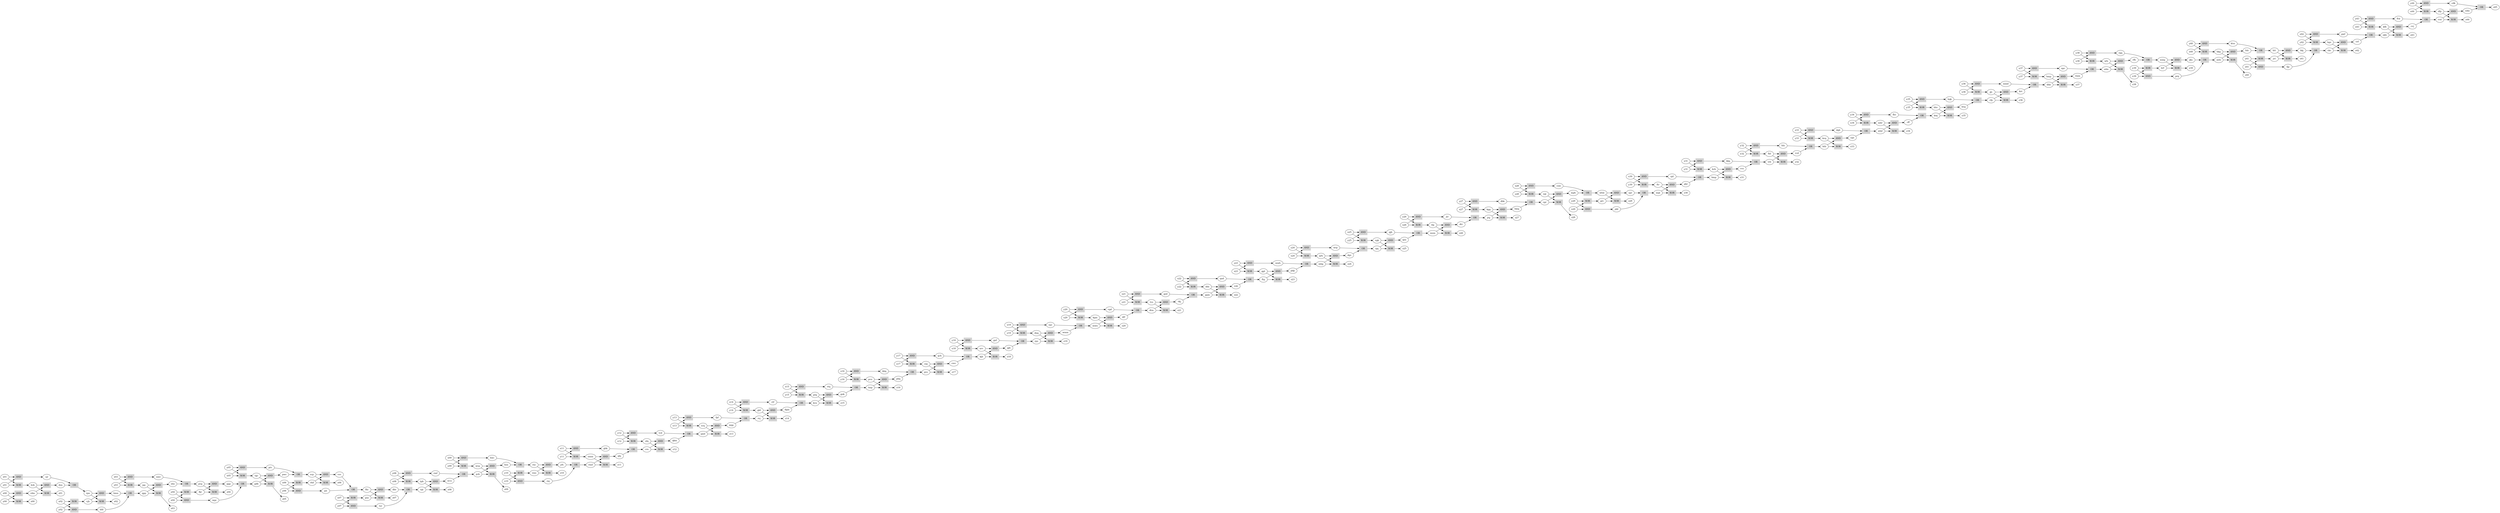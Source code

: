 digraph {
	rankdir=LR
	y44 [label=y44 shape=ellipse]
	x44 [label=x44 shape=ellipse]
	dfp_XOR [label=XOR color=lightgrey shape=box style=filled]
	y44 -> dfp_XOR
	x44 -> dfp_XOR
	dfp [label=dfp shape=ellipse]
	dfp_XOR -> dfp
	shn [label=shn shape=ellipse]
	nmv [label=nmv shape=ellipse]
	pvg_OR [label=OR color=lightgrey shape=box style=filled]
	shn -> pvg_OR
	nmv -> pvg_OR
	pvg [label=pvg shape=ellipse]
	pvg_OR -> pvg
	hgv [label=hgv shape=ellipse]
	ckv [label=ckv shape=ellipse]
	vrf_AND [label=AND color=lightgrey shape=box style=filled]
	hgv -> vrf_AND
	ckv -> vrf_AND
	vrf [label=vrf shape=ellipse]
	vrf_AND -> vrf
	rpn [label=rpn shape=ellipse]
	vjh [label=vjh shape=ellipse]
	bmn_AND [label=AND color=lightgrey shape=box style=filled]
	rpn -> bmn_AND
	vjh -> bmn_AND
	bmn [label=bmn shape=ellipse]
	bmn_AND -> bmn
	fkr [label=fkr shape=ellipse]
	pvg [label=pvg shape=ellipse]
	ggp_AND [label=AND color=lightgrey shape=box style=filled]
	fkr -> ggp_AND
	pvg -> ggp_AND
	ggp [label=ggp shape=ellipse]
	ggp_AND -> ggp
	fhf [label=fhf shape=ellipse]
	trb [label=trb shape=ellipse]
	vcd_AND [label=AND color=lightgrey shape=box style=filled]
	fhf -> vcd_AND
	trb -> vcd_AND
	vcd [label=vcd shape=ellipse]
	vcd_AND -> vcd
	kkq [label=kkq shape=ellipse]
	vvs [label=vvs shape=ellipse]
	trb_OR [label=OR color=lightgrey shape=box style=filled]
	kkq -> trb_OR
	vvs -> trb_OR
	trb [label=trb shape=ellipse]
	trb_OR -> trb
	dgm [label=dgm shape=ellipse]
	ctf [label=ctf shape=ellipse]
	kvn_OR [label=OR color=lightgrey shape=box style=filled]
	dgm -> kvn_OR
	ctf -> kvn_OR
	kvn [label=kvn shape=ellipse]
	kvn_OR -> kvn
	phq [label=phq shape=ellipse]
	kbq [label=kbq shape=ellipse]
	gvs_OR [label=OR color=lightgrey shape=box style=filled]
	phq -> gvs_OR
	kbq -> gvs_OR
	gvs [label=gvs shape=ellipse]
	gvs_OR -> gvs
	sqv [label=sqv shape=ellipse]
	wmm [label=wmm shape=ellipse]
	mwn_OR [label=OR color=lightgrey shape=box style=filled]
	sqv -> mwn_OR
	wmm -> mwn_OR
	mwn [label=mwn shape=ellipse]
	mwn_OR -> mwn
	y08 [label=y08 shape=ellipse]
	x08 [label=x08 shape=ellipse]
	rmf_AND [label=AND color=lightgrey shape=box style=filled]
	y08 -> rmf_AND
	x08 -> rmf_AND
	rmf [label=rmf shape=ellipse]
	rmf_AND -> rmf
	ktm [label=ktm shape=ellipse]
	fsb [label=fsb shape=ellipse]
	htt_OR [label=OR color=lightgrey shape=box style=filled]
	ktm -> htt_OR
	fsb -> htt_OR
	htt [label=htt shape=ellipse]
	htt_OR -> htt
	x14 [label=x14 shape=ellipse]
	y14 [label=y14 shape=ellipse]
	ctf_AND [label=AND color=lightgrey shape=box style=filled]
	x14 -> ctf_AND
	y14 -> ctf_AND
	ctf [label=ctf shape=ellipse]
	ctf_AND -> ctf
	y20 [label=y20 shape=ellipse]
	x20 [label=x20 shape=ellipse]
	kgm_XOR [label=XOR color=lightgrey shape=box style=filled]
	y20 -> kgm_XOR
	x20 -> kgm_XOR
	kgm [label=kgm shape=ellipse]
	kgm_XOR -> kgm
	vcd [label=vcd shape=ellipse]
	fsh [label=fsh shape=ellipse]
	btb_OR [label=OR color=lightgrey shape=box style=filled]
	vcd -> btb_OR
	fsh -> btb_OR
	btb [label=btb shape=ellipse]
	btb_OR -> btb
	x22 [label=x22 shape=ellipse]
	y22 [label=y22 shape=ellipse]
	dds_XOR [label=XOR color=lightgrey shape=box style=filled]
	x22 -> dds_XOR
	y22 -> dds_XOR
	dds [label=dds shape=ellipse]
	dds_XOR -> dds
	y17 [label=y17 shape=ellipse]
	x17 [label=x17 shape=ellipse]
	cwj_XOR [label=XOR color=lightgrey shape=box style=filled]
	y17 -> cwj_XOR
	x17 -> cwj_XOR
	cwj [label=cwj shape=ellipse]
	cwj_XOR -> cwj
	y34 [label=y34 shape=ellipse]
	x34 [label=x34 shape=ellipse]
	mbr_XOR [label=XOR color=lightgrey shape=box style=filled]
	y34 -> mbr_XOR
	x34 -> mbr_XOR
	mbr [label=mbr shape=ellipse]
	mbr_XOR -> mbr
	y20 [label=y20 shape=ellipse]
	x20 [label=x20 shape=ellipse]
	vgd_AND [label=AND color=lightgrey shape=box style=filled]
	y20 -> vgd_AND
	x20 -> vgd_AND
	vgd [label=vgd shape=ellipse]
	vgd_AND -> vgd
	mks [label=mks shape=ellipse]
	cdk [label=cdk shape=ellipse]
	z45_OR [label=OR color=lightgrey shape=box style=filled]
	mks -> z45_OR
	cdk -> z45_OR
	z45 [label=z45 shape=ellipse]
	z45_OR -> z45
	x33 [label=x33 shape=ellipse]
	y33 [label=y33 shape=ellipse]
	dgb_AND [label=AND color=lightgrey shape=box style=filled]
	x33 -> dgb_AND
	y33 -> dgb_AND
	dgb [label=dgb shape=ellipse]
	dgb_AND -> dgb
	ckv [label=ckv shape=ellipse]
	hgv [label=hgv shape=ellipse]
	z42_XOR [label=XOR color=lightgrey shape=box style=filled]
	ckv -> z42_XOR
	hgv -> z42_XOR
	z42 [label=z42 shape=ellipse]
	z42_XOR -> z42
	bmp [label=bmp shape=ellipse]
	bcb [label=bcb shape=ellipse]
	z31_XOR [label=XOR color=lightgrey shape=box style=filled]
	bmp -> z31_XOR
	bcb -> z31_XOR
	z31 [label=z31 shape=ellipse]
	z31_XOR -> z31
	mwg [label=mwg shape=ellipse]
	hrf [label=hrf shape=ellipse]
	z39_XOR [label=XOR color=lightgrey shape=box style=filled]
	mwg -> z39_XOR
	hrf -> z39_XOR
	z39 [label=z39 shape=ellipse]
	z39_XOR -> z39
	y33 [label=y33 shape=ellipse]
	x33 [label=x33 shape=ellipse]
	kvq_XOR [label=XOR color=lightgrey shape=box style=filled]
	y33 -> kvq_XOR
	x33 -> kvq_XOR
	kvq [label=kvq shape=ellipse]
	kvq_XOR -> kvq
	cvj [label=cvj shape=ellipse]
	ftw [label=ftw shape=ellipse]
	rvd_OR [label=OR color=lightgrey shape=box style=filled]
	cvj -> rvd_OR
	ftw -> rvd_OR
	rvd [label=rvd shape=ellipse]
	rvd_OR -> rvd
	hrf [label=hrf shape=ellipse]
	mwg [label=mwg shape=ellipse]
	jkn_AND [label=AND color=lightgrey shape=box style=filled]
	hrf -> jkn_AND
	mwg -> jkn_AND
	jkn [label=jkn shape=ellipse]
	jkn_AND -> jkn
	y32 [label=y32 shape=ellipse]
	x32 [label=x32 shape=ellipse]
	fhf_XOR [label=XOR color=lightgrey shape=box style=filled]
	y32 -> fhf_XOR
	x32 -> fhf_XOR
	fhf [label=fhf shape=ellipse]
	fhf_XOR -> fhf
	rkj [label=rkj shape=ellipse]
	gsd [label=gsd shape=ellipse]
	ppm_OR [label=OR color=lightgrey shape=box style=filled]
	rkj -> ppm_OR
	gsd -> ppm_OR
	ppm [label=ppm shape=ellipse]
	ppm_OR -> ppm
	y40 [label=y40 shape=ellipse]
	x40 [label=x40 shape=ellipse]
	hkg_XOR [label=XOR color=lightgrey shape=box style=filled]
	y40 -> hkg_XOR
	x40 -> hkg_XOR
	hkg [label=hkg shape=ellipse]
	hkg_XOR -> hkg
	vjh [label=vjh shape=ellipse]
	rpn [label=rpn shape=ellipse]
	z02_XOR [label=XOR color=lightgrey shape=box style=filled]
	vjh -> z02_XOR
	rpn -> z02_XOR
	z02 [label=z02 shape=ellipse]
	z02_XOR -> z02
	kgg [label=kgg shape=ellipse]
	jrg [label=jrg shape=ellipse]
	bwq_AND [label=AND color=lightgrey shape=box style=filled]
	kgg -> bwq_AND
	jrg -> bwq_AND
	bwq [label=bwq shape=ellipse]
	bwq_AND -> bwq
	y22 [label=y22 shape=ellipse]
	x22 [label=x22 shape=ellipse]
	qnd_AND [label=AND color=lightgrey shape=box style=filled]
	y22 -> qnd_AND
	x22 -> qnd_AND
	qnd [label=qnd shape=ellipse]
	qnd_AND -> qnd
	dnq [label=dnq shape=ellipse]
	rpv [label=rpv shape=ellipse]
	z19_XOR [label=XOR color=lightgrey shape=box style=filled]
	dnq -> z19_XOR
	rpv -> z19_XOR
	z19 [label=z19 shape=ellipse]
	z19_XOR -> z19
	ghk [label=ghk shape=ellipse]
	qhj [label=qhj shape=ellipse]
	crn_OR [label=OR color=lightgrey shape=box style=filled]
	ghk -> crn_OR
	qhj -> crn_OR
	crn [label=crn shape=ellipse]
	crn_OR -> crn
	cwj [label=cwj shape=ellipse]
	gvs [label=gvs shape=ellipse]
	z17_XOR [label=XOR color=lightgrey shape=box style=filled]
	cwj -> z17_XOR
	gvs -> z17_XOR
	z17 [label=z17 shape=ellipse]
	z17_XOR -> z17
	x35 [label=x35 shape=ellipse]
	y35 [label=y35 shape=ellipse]
	bhv_XOR [label=XOR color=lightgrey shape=box style=filled]
	x35 -> bhv_XOR
	y35 -> bhv_XOR
	bhv [label=bhv shape=ellipse]
	bhv_XOR -> bhv
	y39 [label=y39 shape=ellipse]
	x39 [label=x39 shape=ellipse]
	hrf_XOR [label=XOR color=lightgrey shape=box style=filled]
	y39 -> hrf_XOR
	x39 -> hrf_XOR
	hrf [label=hrf shape=ellipse]
	hrf_XOR -> hrf
	mbr [label=mbr shape=ellipse]
	wbd [label=wbd shape=ellipse]
	z34_XOR [label=XOR color=lightgrey shape=box style=filled]
	mbr -> z34_XOR
	wbd -> z34_XOR
	z34 [label=z34 shape=ellipse]
	z34_XOR -> z34
	kfb [label=kfb shape=ellipse]
	nkh [label=nkh shape=ellipse]
	cvj_AND [label=AND color=lightgrey shape=box style=filled]
	kfb -> cvj_AND
	nkh -> cvj_AND
	cvj [label=cvj shape=ellipse]
	cvj_AND -> cvj
	pvn [label=pvn shape=ellipse]
	tmp [label=tmp shape=ellipse]
	phq_AND [label=AND color=lightgrey shape=box style=filled]
	pvn -> phq_AND
	tmp -> phq_AND
	phq [label=phq shape=ellipse]
	phq_AND -> phq
	kvn [label=kvn shape=ellipse]
	prg [label=prg shape=ellipse]
	z15_XOR [label=XOR color=lightgrey shape=box style=filled]
	kvn -> z15_XOR
	prg -> z15_XOR
	z15 [label=z15 shape=ellipse]
	z15_XOR -> z15
	dtr [label=dtr shape=ellipse]
	jtr [label=jtr shape=ellipse]
	jrg_OR [label=OR color=lightgrey shape=box style=filled]
	dtr -> jrg_OR
	jtr -> jrg_OR
	jrg [label=jrg shape=ellipse]
	jrg_OR -> jrg
	vsv [label=vsv shape=ellipse]
	jnt [label=jnt shape=ellipse]
	fhc_OR [label=OR color=lightgrey shape=box style=filled]
	vsv -> fhc_OR
	jnt -> fhc_OR
	fhc [label=fhc shape=ellipse]
	fhc_OR -> fhc
	hkj [label=hkj shape=ellipse]
	fjp [label=fjp shape=ellipse]
	ckv_OR [label=OR color=lightgrey shape=box style=filled]
	hkj -> ckv_OR
	fjp -> ckv_OR
	ckv [label=ckv shape=ellipse]
	ckv_OR -> ckv
	y23 [label=y23 shape=ellipse]
	x23 [label=x23 shape=ellipse]
	mwh_AND [label=AND color=lightgrey shape=box style=filled]
	y23 -> mwh_AND
	x23 -> mwh_AND
	mwh [label=mwh shape=ellipse]
	mwh_AND -> mwh
	dfp [label=dfp shape=ellipse]
	rvd [label=rvd shape=ellipse]
	mks_AND [label=AND color=lightgrey shape=box style=filled]
	dfp -> mks_AND
	rvd -> mks_AND
	mks [label=mks shape=ellipse]
	mks_AND -> mks
	ftr [label=ftr shape=ellipse]
	mqt [label=mqt shape=ellipse]
	z30_XOR [label=XOR color=lightgrey shape=box style=filled]
	ftr -> z30_XOR
	mqt -> z30_XOR
	z30 [label=z30 shape=ellipse]
	z30_XOR -> z30
	y05 [label=y05 shape=ellipse]
	x05 [label=x05 shape=ellipse]
	ptv_AND [label=AND color=lightgrey shape=box style=filled]
	y05 -> ptv_AND
	x05 -> ptv_AND
	ptv [label=ptv shape=ellipse]
	ptv_AND -> ptv
	y26 [label=y26 shape=ellipse]
	x26 [label=x26 shape=ellipse]
	tbj_XOR [label=XOR color=lightgrey shape=box style=filled]
	y26 -> tbj_XOR
	x26 -> tbj_XOR
	tbj [label=tbj shape=ellipse]
	tbj_XOR -> tbj
	y34 [label=y34 shape=ellipse]
	x34 [label=x34 shape=ellipse]
	fhv_AND [label=AND color=lightgrey shape=box style=filled]
	y34 -> fhv_AND
	x34 -> fhv_AND
	fhv [label=fhv shape=ellipse]
	fhv_AND -> fhv
	x28 [label=x28 shape=ellipse]
	y28 [label=y28 shape=ellipse]
	rqt_XOR [label=XOR color=lightgrey shape=box style=filled]
	x28 -> rqt_XOR
	y28 -> rqt_XOR
	rqt [label=rqt shape=ellipse]
	rqt_XOR -> rqt
	ppm [label=ppm shape=ellipse]
	dds [label=dds shape=ellipse]
	z22_XOR [label=XOR color=lightgrey shape=box style=filled]
	ppm -> z22_XOR
	dds -> z22_XOR
	z22 [label=z22 shape=ellipse]
	z22_XOR -> z22
	whw [label=whw shape=ellipse]
	grc [label=grc shape=ellipse]
	spr_AND [label=AND color=lightgrey shape=box style=filled]
	whw -> spr_AND
	grc -> spr_AND
	spr [label=spr shape=ellipse]
	spr_AND -> spr
	jjs [label=jjs shape=ellipse]
	cfp [label=cfp shape=ellipse]
	z36_XOR [label=XOR color=lightgrey shape=box style=filled]
	jjs -> z36_XOR
	cfp -> z36_XOR
	z36 [label=z36 shape=ellipse]
	z36_XOR -> z36
	x19 [label=x19 shape=ellipse]
	y19 [label=y19 shape=ellipse]
	dnq_XOR [label=XOR color=lightgrey shape=box style=filled]
	x19 -> dnq_XOR
	y19 -> dnq_XOR
	dnq [label=dnq shape=ellipse]
	dnq_XOR -> dnq
	qjh [label=qjh shape=ellipse]
	qns [label=qns shape=ellipse]
	msm_OR [label=OR color=lightgrey shape=box style=filled]
	qjh -> msm_OR
	qns -> msm_OR
	msm [label=msm shape=ellipse]
	msm_OR -> msm
	tmp [label=tmp shape=ellipse]
	pvn [label=pvn shape=ellipse]
	z16_XOR [label=XOR color=lightgrey shape=box style=filled]
	tmp -> z16_XOR
	pvn -> z16_XOR
	z16 [label=z16 shape=ellipse]
	z16_XOR -> z16
	x08 [label=x08 shape=ellipse]
	y08 [label=y08 shape=ellipse]
	tpb_XOR [label=XOR color=lightgrey shape=box style=filled]
	x08 -> tpb_XOR
	y08 -> tpb_XOR
	tpb [label=tpb shape=ellipse]
	tpb_XOR -> tpb
	fkr [label=fkr shape=ellipse]
	pvg [label=pvg shape=ellipse]
	z04_XOR [label=XOR color=lightgrey shape=box style=filled]
	fkr -> z04_XOR
	pvg -> z04_XOR
	z04 [label=z04 shape=ellipse]
	z04_XOR -> z04
	tpb [label=tpb shape=ellipse]
	rgt [label=rgt shape=ellipse]
	wvn_AND [label=AND color=lightgrey shape=box style=filled]
	tpb -> wvn_AND
	rgt -> wvn_AND
	wvn [label=wvn shape=ellipse]
	wvn_AND -> wvn
	x21 [label=x21 shape=ellipse]
	y21 [label=y21 shape=ellipse]
	tvs_XOR [label=XOR color=lightgrey shape=box style=filled]
	x21 -> tvs_XOR
	y21 -> tvs_XOR
	tvs [label=tvs shape=ellipse]
	tvs_XOR -> tvs
	x03 [label=x03 shape=ellipse]
	y03 [label=y03 shape=ellipse]
	jqs_XOR [label=XOR color=lightgrey shape=box style=filled]
	x03 -> jqs_XOR
	y03 -> jqs_XOR
	jqs [label=jqs shape=ellipse]
	jqs_XOR -> jqs
	x02 [label=x02 shape=ellipse]
	y02 [label=y02 shape=ellipse]
	vjh_XOR [label=XOR color=lightgrey shape=box style=filled]
	x02 -> vjh_XOR
	y02 -> vjh_XOR
	vjh [label=vjh shape=ellipse]
	vjh_XOR -> vjh
	x25 [label=x25 shape=ellipse]
	y25 [label=y25 shape=ellipse]
	vgk_XOR [label=XOR color=lightgrey shape=box style=filled]
	x25 -> vgk_XOR
	y25 -> vgk_XOR
	vgk [label=vgk shape=ellipse]
	vgk_XOR -> vgk
	hqk [label=hqk shape=ellipse]
	bvg [label=bvg shape=ellipse]
	cfp_OR [label=OR color=lightgrey shape=box style=filled]
	hqk -> cfp_OR
	bvg -> cfp_OR
	cfp [label=cfp shape=ellipse]
	cfp_OR -> cfp
	x42 [label=x42 shape=ellipse]
	y42 [label=y42 shape=ellipse]
	gwf_AND [label=AND color=lightgrey shape=box style=filled]
	x42 -> gwf_AND
	y42 -> gwf_AND
	gwf [label=gwf shape=ellipse]
	gwf_AND -> gwf
	x30 [label=x30 shape=ellipse]
	y30 [label=y30 shape=ellipse]
	ftr_XOR [label=XOR color=lightgrey shape=box style=filled]
	x30 -> ftr_XOR
	y30 -> ftr_XOR
	ftr [label=ftr shape=ellipse]
	ftr_XOR -> ftr
	jrg [label=jrg shape=ellipse]
	kgg [label=kgg shape=ellipse]
	z27_XOR [label=XOR color=lightgrey shape=box style=filled]
	jrg -> z27_XOR
	kgg -> z27_XOR
	z27 [label=z27 shape=ellipse]
	z27_XOR -> z27
	x17 [label=x17 shape=ellipse]
	y17 [label=y17 shape=ellipse]
	qch_AND [label=AND color=lightgrey shape=box style=filled]
	x17 -> qch_AND
	y17 -> qch_AND
	qch [label=qch shape=ellipse]
	qch_AND -> qch
	tvs [label=tvs shape=ellipse]
	dtm [label=dtm shape=ellipse]
	rkj_AND [label=AND color=lightgrey shape=box style=filled]
	tvs -> rkj_AND
	dtm -> rkj_AND
	rkj [label=rkj shape=ellipse]
	rkj_AND -> rkj
	rqt [label=rqt shape=ellipse]
	cgr [label=cgr shape=ellipse]
	z28_XOR [label=XOR color=lightgrey shape=box style=filled]
	rqt -> z28_XOR
	cgr -> z28_XOR
	z28 [label=z28 shape=ellipse]
	z28_XOR -> z28
	y41 [label=y41 shape=ellipse]
	x41 [label=x41 shape=ellipse]
	jvt_XOR [label=XOR color=lightgrey shape=box style=filled]
	y41 -> jvt_XOR
	x41 -> jvt_XOR
	jvt [label=jvt shape=ellipse]
	jvt_XOR -> jvt
	y12 [label=y12 shape=ellipse]
	x12 [label=x12 shape=ellipse]
	sfq_XOR [label=XOR color=lightgrey shape=box style=filled]
	y12 -> sfq_XOR
	x12 -> sfq_XOR
	sfq [label=sfq shape=ellipse]
	sfq_XOR -> sfq
	gnf [label=gnf shape=ellipse]
	gjb [label=gjb shape=ellipse]
	rpv_OR [label=OR color=lightgrey shape=box style=filled]
	gnf -> rpv_OR
	gjb -> rpv_OR
	rpv [label=rpv shape=ellipse]
	rpv_OR -> rpv
	y29 [label=y29 shape=ellipse]
	x29 [label=x29 shape=ellipse]
	grc_XOR [label=XOR color=lightgrey shape=box style=filled]
	y29 -> grc_XOR
	x29 -> grc_XOR
	grc [label=grc shape=ellipse]
	grc_XOR -> grc
	bck [label=bck shape=ellipse]
	rdm [label=rdm shape=ellipse]
	z01_XOR [label=XOR color=lightgrey shape=box style=filled]
	bck -> z01_XOR
	rdm -> z01_XOR
	z01 [label=z01 shape=ellipse]
	z01_XOR -> z01
	y26 [label=y26 shape=ellipse]
	x26 [label=x26 shape=ellipse]
	jtr_AND [label=AND color=lightgrey shape=box style=filled]
	y26 -> jtr_AND
	x26 -> jtr_AND
	jtr [label=jtr shape=ellipse]
	jtr_AND -> jtr
	x15 [label=x15 shape=ellipse]
	y15 [label=y15 shape=ellipse]
	prg_XOR [label=XOR color=lightgrey shape=box style=filled]
	x15 -> prg_XOR
	y15 -> prg_XOR
	prg [label=prg shape=ellipse]
	prg_XOR -> prg
	hwc [label=hwc shape=ellipse]
	hsn [label=hsn shape=ellipse]
	rnc_OR [label=OR color=lightgrey shape=box style=filled]
	hwc -> rnc_OR
	hsn -> rnc_OR
	rnc [label=rnc shape=ellipse]
	rnc_OR -> rnc
	y36 [label=y36 shape=ellipse]
	x36 [label=x36 shape=ellipse]
	jjs_XOR [label=XOR color=lightgrey shape=box style=filled]
	y36 -> jjs_XOR
	x36 -> jjs_XOR
	jjs [label=jjs shape=ellipse]
	jjs_XOR -> jjs
	rgq [label=rgq shape=ellipse]
	rfb [label=rfb shape=ellipse]
	mwg_OR [label=OR color=lightgrey shape=box style=filled]
	rgq -> mwg_OR
	rfb -> mwg_OR
	mwg [label=mwg shape=ellipse]
	mwg_OR -> mwg
	y27 [label=y27 shape=ellipse]
	x27 [label=x27 shape=ellipse]
	kgg_XOR [label=XOR color=lightgrey shape=box style=filled]
	y27 -> kgg_XOR
	x27 -> kgg_XOR
	kgg [label=kgg shape=ellipse]
	kgg_XOR -> kgg
	sdm [label=sdm shape=ellipse]
	wfs [label=wfs shape=ellipse]
	z38_XOR [label=XOR color=lightgrey shape=box style=filled]
	sdm -> z38_XOR
	wfs -> z38_XOR
	z38 [label=z38 shape=ellipse]
	z38_XOR -> z38
	dgb [label=dgb shape=ellipse]
	cgn [label=cgn shape=ellipse]
	wbd_OR [label=OR color=lightgrey shape=box style=filled]
	dgb -> wbd_OR
	cgn -> wbd_OR
	wbd [label=wbd shape=ellipse]
	wbd_OR -> wbd
	jrh [label=jrh shape=ellipse]
	rnj [label=rnj shape=ellipse]
	rmd_OR [label=OR color=lightgrey shape=box style=filled]
	jrh -> rmd_OR
	rnj -> rmd_OR
	rmd [label=rmd shape=ellipse]
	rmd_OR -> rmd
	tcd [label=tcd shape=ellipse]
	qkm [label=qkm shape=ellipse]
	qwd_OR [label=OR color=lightgrey shape=box style=filled]
	tcd -> qwd_OR
	qkm -> qwd_OR
	qwd [label=qwd shape=ellipse]
	qwd_OR -> qwd
	x37 [label=x37 shape=ellipse]
	y37 [label=y37 shape=ellipse]
	hmp_XOR [label=XOR color=lightgrey shape=box style=filled]
	x37 -> hmp_XOR
	y37 -> hmp_XOR
	hmp [label=hmp shape=ellipse]
	hmp_XOR -> hmp
	rmd [label=rmd shape=ellipse]
	nmm [label=nmm shape=ellipse]
	qhj_AND [label=AND color=lightgrey shape=box style=filled]
	rmd -> qhj_AND
	nmm -> qhj_AND
	qhj [label=qhj shape=ellipse]
	qhj_AND -> qhj
	cjr [label=cjr shape=ellipse]
	dsn [label=dsn shape=ellipse]
	rpn_OR [label=OR color=lightgrey shape=box style=filled]
	cjr -> rpn_OR
	dsn -> rpn_OR
	rpn [label=rpn shape=ellipse]
	rpn_OR -> rpn
	x09 [label=x09 shape=ellipse]
	y09 [label=y09 shape=ellipse]
	hwc_AND [label=AND color=lightgrey shape=box style=filled]
	x09 -> hwc_AND
	y09 -> hwc_AND
	hwc [label=hwc shape=ellipse]
	hwc_AND -> hwc
	y14 [label=y14 shape=ellipse]
	x14 [label=x14 shape=ellipse]
	ghf_XOR [label=XOR color=lightgrey shape=box style=filled]
	y14 -> ghf_XOR
	x14 -> ghf_XOR
	ghf [label=ghf shape=ellipse]
	ghf_XOR -> ghf
	htt [label=htt shape=ellipse]
	jvt [label=jvt shape=ellipse]
	hkj_AND [label=AND color=lightgrey shape=box style=filled]
	htt -> hkj_AND
	jvt -> hkj_AND
	hkj [label=hkj shape=ellipse]
	hkj_AND -> hkj
	x00 [label=x00 shape=ellipse]
	y00 [label=y00 shape=ellipse]
	z00_XOR [label=XOR color=lightgrey shape=box style=filled]
	x00 -> z00_XOR
	y00 -> z00_XOR
	z00 [label=z00 shape=ellipse]
	z00_XOR -> z00
	gdb [label=gdb shape=ellipse]
	tgc [label=tgc shape=ellipse]
	z05_XOR [label=XOR color=lightgrey shape=box style=filled]
	gdb -> z05_XOR
	tgc -> z05_XOR
	z05 [label=z05 shape=ellipse]
	z05_XOR -> z05
	dhb [label=dhb shape=ellipse]
	hmp [label=hmp shape=ellipse]
	z37_XOR [label=XOR color=lightgrey shape=box style=filled]
	dhb -> z37_XOR
	hmp -> z37_XOR
	z37 [label=z37 shape=ellipse]
	z37_XOR -> z37
	gdb [label=gdb shape=ellipse]
	tgc [label=tgc shape=ellipse]
	pws_AND [label=AND color=lightgrey shape=box style=filled]
	gdb -> pws_AND
	tgc -> pws_AND
	pws [label=pws shape=ellipse]
	pws_AND -> pws
	qwd [label=qwd shape=ellipse]
	scq [label=scq shape=ellipse]
	z13_XOR [label=XOR color=lightgrey shape=box style=filled]
	qwd -> z13_XOR
	scq -> z13_XOR
	z13 [label=z13 shape=ellipse]
	z13_XOR -> z13
	sfq [label=sfq shape=ellipse]
	crn [label=crn shape=ellipse]
	qkm_AND [label=AND color=lightgrey shape=box style=filled]
	sfq -> qkm_AND
	crn -> qkm_AND
	qkm [label=qkm shape=ellipse]
	qkm_AND -> qkm
	y21 [label=y21 shape=ellipse]
	x21 [label=x21 shape=ellipse]
	gsd_AND [label=AND color=lightgrey shape=box style=filled]
	y21 -> gsd_AND
	x21 -> gsd_AND
	gsd [label=gsd shape=ellipse]
	gsd_AND -> gsd
	wvp [label=wvp shape=ellipse]
	pck [label=pck shape=ellipse]
	hsn_AND [label=AND color=lightgrey shape=box style=filled]
	wvp -> hsn_AND
	pck -> hsn_AND
	hsn [label=hsn shape=ellipse]
	hsn_AND -> hsn
	x06 [label=x06 shape=ellipse]
	y06 [label=y06 shape=ellipse]
	jnt_AND [label=AND color=lightgrey shape=box style=filled]
	x06 -> jnt_AND
	y06 -> jnt_AND
	jnt [label=jnt shape=ellipse]
	jnt_AND -> jnt
	btb [label=btb shape=ellipse]
	kvq [label=kvq shape=ellipse]
	z33_XOR [label=XOR color=lightgrey shape=box style=filled]
	btb -> z33_XOR
	kvq -> z33_XOR
	z33 [label=z33 shape=ellipse]
	z33_XOR -> z33
	x31 [label=x31 shape=ellipse]
	y31 [label=y31 shape=ellipse]
	bcb_XOR [label=XOR color=lightgrey shape=box style=filled]
	x31 -> bcb_XOR
	y31 -> bcb_XOR
	bcb [label=bcb shape=ellipse]
	bcb_XOR -> bcb
	y13 [label=y13 shape=ellipse]
	x13 [label=x13 shape=ellipse]
	fpf_AND [label=AND color=lightgrey shape=box style=filled]
	y13 -> fpf_AND
	x13 -> fpf_AND
	fpf [label=fpf shape=ellipse]
	fpf_AND -> fpf
	kgm [label=kgm shape=ellipse]
	mwn [label=mwn shape=ellipse]
	qfr_AND [label=AND color=lightgrey shape=box style=filled]
	kgm -> qfr_AND
	mwn -> qfr_AND
	qfr [label=qfr shape=ellipse]
	qfr_AND -> qfr
	cff [label=cff shape=ellipse]
	fhv [label=fhv shape=ellipse]
	kwj_OR [label=OR color=lightgrey shape=box style=filled]
	cff -> kwj_OR
	fhv -> kwj_OR
	kwj [label=kwj shape=ellipse]
	kwj_OR -> kwj
	cmv [label=cmv shape=ellipse]
	qch [label=qch shape=ellipse]
	kjh_OR [label=OR color=lightgrey shape=box style=filled]
	cmv -> kjh_OR
	qch -> kjh_OR
	kjh [label=kjh shape=ellipse]
	kjh_OR -> kjh
	y41 [label=y41 shape=ellipse]
	x41 [label=x41 shape=ellipse]
	fjp_AND [label=AND color=lightgrey shape=box style=filled]
	y41 -> fjp_AND
	x41 -> fjp_AND
	fjp [label=fjp shape=ellipse]
	fjp_AND -> fjp
	rdm [label=rdm shape=ellipse]
	bck [label=bck shape=ellipse]
	dsn_AND [label=AND color=lightgrey shape=box style=filled]
	rdm -> dsn_AND
	bck -> dsn_AND
	dsn [label=dsn shape=ellipse]
	dsn_AND -> dsn
	rmm [label=rmm shape=ellipse]
	npc [label=npc shape=ellipse]
	sdm_OR [label=OR color=lightgrey shape=box style=filled]
	rmm -> sdm_OR
	npc -> sdm_OR
	sdm [label=sdm shape=ellipse]
	sdm_OR -> sdm
	y03 [label=y03 shape=ellipse]
	x03 [label=x03 shape=ellipse]
	nmv_AND [label=AND color=lightgrey shape=box style=filled]
	y03 -> nmv_AND
	x03 -> nmv_AND
	nmv [label=nmv shape=ellipse]
	nmv_AND -> nmv
	fhf [label=fhf shape=ellipse]
	trb [label=trb shape=ellipse]
	z32_XOR [label=XOR color=lightgrey shape=box style=filled]
	fhf -> z32_XOR
	trb -> z32_XOR
	z32 [label=z32 shape=ellipse]
	z32_XOR -> z32
	y40 [label=y40 shape=ellipse]
	x40 [label=x40 shape=ellipse]
	ktm_AND [label=AND color=lightgrey shape=box style=filled]
	y40 -> ktm_AND
	x40 -> ktm_AND
	ktm [label=ktm shape=ellipse]
	ktm_AND -> ktm
	x11 [label=x11 shape=ellipse]
	y11 [label=y11 shape=ellipse]
	ghk_AND [label=AND color=lightgrey shape=box style=filled]
	x11 -> ghk_AND
	y11 -> ghk_AND
	ghk [label=ghk shape=ellipse]
	ghk_AND -> ghk
	jdd [label=jdd shape=ellipse]
	spr [label=spr shape=ellipse]
	mqt_OR [label=OR color=lightgrey shape=box style=filled]
	jdd -> mqt_OR
	spr -> mqt_OR
	mqt [label=mqt shape=ellipse]
	mqt_OR -> mqt
	dtm [label=dtm shape=ellipse]
	tvs [label=tvs shape=ellipse]
	z21_XOR [label=XOR color=lightgrey shape=box style=filled]
	dtm -> z21_XOR
	tvs -> z21_XOR
	z21 [label=z21 shape=ellipse]
	z21_XOR -> z21
	msm [label=msm shape=ellipse]
	tbj [label=tbj shape=ellipse]
	z26_XOR [label=XOR color=lightgrey shape=box style=filled]
	msm -> z26_XOR
	tbj -> z26_XOR
	z26 [label=z26 shape=ellipse]
	z26_XOR -> z26
	hkg [label=hkg shape=ellipse]
	mtb [label=mtb shape=ellipse]
	fsb_AND [label=AND color=lightgrey shape=box style=filled]
	hkg -> fsb_AND
	mtb -> fsb_AND
	fsb [label=fsb shape=ellipse]
	fsb_AND -> fsb
	wpp [label=wpp shape=ellipse]
	fpf [label=fpf shape=ellipse]
	rvj_OR [label=OR color=lightgrey shape=box style=filled]
	wpp -> rvj_OR
	fpf -> rvj_OR
	rvj [label=rvj shape=ellipse]
	rvj_OR -> rvj
	vgk [label=vgk shape=ellipse]
	sjq [label=sjq shape=ellipse]
	z25_XOR [label=XOR color=lightgrey shape=box style=filled]
	vgk -> z25_XOR
	sjq -> z25_XOR
	z25 [label=z25 shape=ellipse]
	z25_XOR -> z25
	x01 [label=x01 shape=ellipse]
	y01 [label=y01 shape=ellipse]
	bck_XOR [label=XOR color=lightgrey shape=box style=filled]
	x01 -> bck_XOR
	y01 -> bck_XOR
	bck [label=bck shape=ellipse]
	bck_XOR -> bck
	nkh [label=nkh shape=ellipse]
	kfb [label=kfb shape=ellipse]
	z43_XOR [label=XOR color=lightgrey shape=box style=filled]
	nkh -> z43_XOR
	kfb -> z43_XOR
	z43 [label=z43 shape=ellipse]
	z43_XOR -> z43
	hfd [label=hfd shape=ellipse]
	bmn [label=bmn shape=ellipse]
	qpp_OR [label=OR color=lightgrey shape=box style=filled]
	hfd -> qpp_OR
	bmn -> qpp_OR
	qpp [label=qpp shape=ellipse]
	qpp_OR -> qpp
	x16 [label=x16 shape=ellipse]
	y16 [label=y16 shape=ellipse]
	pvn_XOR [label=XOR color=lightgrey shape=box style=filled]
	x16 -> pvn_XOR
	y16 -> pvn_XOR
	pvn [label=pvn shape=ellipse]
	pvn_XOR -> pvn
	x01 [label=x01 shape=ellipse]
	y01 [label=y01 shape=ellipse]
	cjr_AND [label=AND color=lightgrey shape=box style=filled]
	x01 -> cjr_AND
	y01 -> cjr_AND
	cjr [label=cjr shape=ellipse]
	cjr_AND -> cjr
	scp [label=scp shape=ellipse]
	vkd [label=vkd shape=ellipse]
	vsv_AND [label=AND color=lightgrey shape=box style=filled]
	scp -> vsv_AND
	vkd -> vsv_AND
	vsv [label=vsv shape=ellipse]
	vsv_AND -> vsv
	pns [label=pns shape=ellipse]
	fhc [label=fhc shape=ellipse]
	dbr_AND [label=AND color=lightgrey shape=box style=filled]
	pns -> dbr_AND
	fhc -> dbr_AND
	dbr [label=dbr shape=ellipse]
	dbr_AND -> dbr
	msm [label=msm shape=ellipse]
	tbj [label=tbj shape=ellipse]
	dtr_AND [label=AND color=lightgrey shape=box style=filled]
	msm -> dtr_AND
	tbj -> dtr_AND
	dtr [label=dtr shape=ellipse]
	dtr_AND -> dtr
	nrv [label=nrv shape=ellipse]
	kjh [label=kjh shape=ellipse]
	gjb_AND [label=AND color=lightgrey shape=box style=filled]
	nrv -> gjb_AND
	kjh -> gjb_AND
	gjb [label=gjb shape=ellipse]
	gjb_AND -> gjb
	ggt [label=ggt shape=ellipse]
	ftg [label=ftg shape=ellipse]
	pdp_AND [label=AND color=lightgrey shape=box style=filled]
	ggt -> pdp_AND
	ftg -> pdp_AND
	pdp [label=pdp shape=ellipse]
	pdp_AND -> pdp
	y38 [label=y38 shape=ellipse]
	x38 [label=x38 shape=ellipse]
	rgq_AND [label=AND color=lightgrey shape=box style=filled]
	y38 -> rgq_AND
	x38 -> rgq_AND
	rgq [label=rgq shape=ellipse]
	rgq_AND -> rgq
	rnc [label=rnc shape=ellipse]
	vms [label=vms shape=ellipse]
	z10_XOR [label=XOR color=lightgrey shape=box style=filled]
	rnc -> z10_XOR
	vms -> z10_XOR
	z10 [label=z10 shape=ellipse]
	z10_XOR -> z10
	y44 [label=y44 shape=ellipse]
	x44 [label=x44 shape=ellipse]
	cdk_AND [label=AND color=lightgrey shape=box style=filled]
	y44 -> cdk_AND
	x44 -> cdk_AND
	cdk [label=cdk shape=ellipse]
	cdk_AND -> cdk
	y10 [label=y10 shape=ellipse]
	x10 [label=x10 shape=ellipse]
	rnj_AND [label=AND color=lightgrey shape=box style=filled]
	y10 -> rnj_AND
	x10 -> rnj_AND
	rnj [label=rnj shape=ellipse]
	rnj_AND -> rnj
	ggp [label=ggp shape=ellipse]
	wgc [label=wgc shape=ellipse]
	gdb_OR [label=OR color=lightgrey shape=box style=filled]
	ggp -> gdb_OR
	wgc -> gdb_OR
	gdb [label=gdb shape=ellipse]
	gdb_OR -> gdb
	vnb [label=vnb shape=ellipse]
	qnd [label=qnd shape=ellipse]
	ftg_OR [label=OR color=lightgrey shape=box style=filled]
	vnb -> ftg_OR
	qnd -> ftg_OR
	ftg [label=ftg shape=ellipse]
	ftg_OR -> ftg
	y37 [label=y37 shape=ellipse]
	x37 [label=x37 shape=ellipse]
	npc_AND [label=AND color=lightgrey shape=box style=filled]
	y37 -> npc_AND
	x37 -> npc_AND
	npc [label=npc shape=ellipse]
	npc_AND -> npc
	dds [label=dds shape=ellipse]
	ppm [label=ppm shape=ellipse]
	vnb_AND [label=AND color=lightgrey shape=box style=filled]
	dds -> vnb_AND
	ppm -> vnb_AND
	vnb [label=vnb shape=ellipse]
	vnb_AND -> vnb
	cfp [label=cfp shape=ellipse]
	jjs [label=jjs shape=ellipse]
	krr_AND [label=AND color=lightgrey shape=box style=filled]
	cfp -> krr_AND
	jjs -> krr_AND
	krr [label=krr shape=ellipse]
	krr_AND -> krr
	y32 [label=y32 shape=ellipse]
	x32 [label=x32 shape=ellipse]
	fsh_AND [label=AND color=lightgrey shape=box style=filled]
	y32 -> fsh_AND
	x32 -> fsh_AND
	fsh [label=fsh shape=ellipse]
	fsh_AND -> fsh
	mqt [label=mqt shape=ellipse]
	ftr [label=ftr shape=ellipse]
	qhr_AND [label=AND color=lightgrey shape=box style=filled]
	mqt -> qhr_AND
	ftr -> qhr_AND
	qhr [label=qhr shape=ellipse]
	qhr_AND -> qhr
	y23 [label=y23 shape=ellipse]
	x23 [label=x23 shape=ellipse]
	ggt_XOR [label=XOR color=lightgrey shape=box style=filled]
	y23 -> ggt_XOR
	x23 -> ggt_XOR
	ggt [label=ggt shape=ellipse]
	ggt_XOR -> ggt
	y18 [label=y18 shape=ellipse]
	x18 [label=x18 shape=ellipse]
	nrv_XOR [label=XOR color=lightgrey shape=box style=filled]
	y18 -> nrv_XOR
	x18 -> nrv_XOR
	nrv [label=nrv shape=ellipse]
	nrv_XOR -> nrv
	sjq [label=sjq shape=ellipse]
	vgk [label=vgk shape=ellipse]
	qns_AND [label=AND color=lightgrey shape=box style=filled]
	sjq -> qns_AND
	vgk -> qns_AND
	qns [label=qns shape=ellipse]
	qns_AND -> qns
	y19 [label=y19 shape=ellipse]
	x19 [label=x19 shape=ellipse]
	sqv_AND [label=AND color=lightgrey shape=box style=filled]
	y19 -> sqv_AND
	x19 -> sqv_AND
	sqv [label=sqv shape=ellipse]
	sqv_AND -> sqv
	gwf [label=gwf shape=ellipse]
	vrf [label=vrf shape=ellipse]
	nkh_OR [label=OR color=lightgrey shape=box style=filled]
	gwf -> nkh_OR
	vrf -> nkh_OR
	nkh [label=nkh shape=ellipse]
	nkh_OR -> nkh
	x39 [label=x39 shape=ellipse]
	y39 [label=y39 shape=ellipse]
	prq_AND [label=AND color=lightgrey shape=box style=filled]
	x39 -> prq_AND
	y39 -> prq_AND
	prq [label=prq shape=ellipse]
	prq_AND -> prq
	y09 [label=y09 shape=ellipse]
	x09 [label=x09 shape=ellipse]
	wvp_XOR [label=XOR color=lightgrey shape=box style=filled]
	y09 -> wvp_XOR
	x09 -> wvp_XOR
	wvp [label=wvp shape=ellipse]
	wvp_XOR -> wvp
	mtb [label=mtb shape=ellipse]
	hkg [label=hkg shape=ellipse]
	z40_XOR [label=XOR color=lightgrey shape=box style=filled]
	mtb -> z40_XOR
	hkg -> z40_XOR
	z40 [label=z40 shape=ellipse]
	z40_XOR -> z40
	rmd [label=rmd shape=ellipse]
	nmm [label=nmm shape=ellipse]
	z11_XOR [label=XOR color=lightgrey shape=box style=filled]
	rmd -> z11_XOR
	nmm -> z11_XOR
	z11 [label=z11 shape=ellipse]
	z11_XOR -> z11
	x06 [label=x06 shape=ellipse]
	y06 [label=y06 shape=ellipse]
	vkd_XOR [label=XOR color=lightgrey shape=box style=filled]
	x06 -> vkd_XOR
	y06 -> vkd_XOR
	vkd [label=vkd shape=ellipse]
	vkd_XOR -> vkd
	gvs [label=gvs shape=ellipse]
	cwj [label=cwj shape=ellipse]
	cmv_AND [label=AND color=lightgrey shape=box style=filled]
	gvs -> cmv_AND
	cwj -> cmv_AND
	cmv [label=cmv shape=ellipse]
	cmv_AND -> cmv
	nrv [label=nrv shape=ellipse]
	kjh [label=kjh shape=ellipse]
	z18_XOR [label=XOR color=lightgrey shape=box style=filled]
	nrv -> z18_XOR
	kjh -> z18_XOR
	z18 [label=z18 shape=ellipse]
	z18_XOR -> z18
	y29 [label=y29 shape=ellipse]
	x29 [label=x29 shape=ellipse]
	jdd_AND [label=AND color=lightgrey shape=box style=filled]
	y29 -> jdd_AND
	x29 -> jdd_AND
	jdd [label=jdd shape=ellipse]
	jdd_AND -> jdd
	rgt [label=rgt shape=ellipse]
	tpb [label=tpb shape=ellipse]
	z08_XOR [label=XOR color=lightgrey shape=box style=filled]
	rgt -> z08_XOR
	tpb -> z08_XOR
	z08 [label=z08 shape=ellipse]
	z08_XOR -> z08
	qpp [label=qpp shape=ellipse]
	jqs [label=jqs shape=ellipse]
	shn_AND [label=AND color=lightgrey shape=box style=filled]
	qpp -> shn_AND
	jqs -> shn_AND
	shn [label=shn shape=ellipse]
	shn_AND -> shn
	htt [label=htt shape=ellipse]
	jvt [label=jvt shape=ellipse]
	z41_XOR [label=XOR color=lightgrey shape=box style=filled]
	htt -> z41_XOR
	jvt -> z41_XOR
	z41 [label=z41 shape=ellipse]
	z41_XOR -> z41
	dfp [label=dfp shape=ellipse]
	rvd [label=rvd shape=ellipse]
	z44_XOR [label=XOR color=lightgrey shape=box style=filled]
	dfp -> z44_XOR
	rvd -> z44_XOR
	z44 [label=z44 shape=ellipse]
	z44_XOR -> z44
	y43 [label=y43 shape=ellipse]
	x43 [label=x43 shape=ellipse]
	ftw_AND [label=AND color=lightgrey shape=box style=filled]
	y43 -> ftw_AND
	x43 -> ftw_AND
	ftw [label=ftw shape=ellipse]
	ftw_AND -> ftw
	y30 [label=y30 shape=ellipse]
	x30 [label=x30 shape=ellipse]
	sjd_AND [label=AND color=lightgrey shape=box style=filled]
	y30 -> sjd_AND
	x30 -> sjd_AND
	sjd [label=sjd shape=ellipse]
	sjd_AND -> sjd
	qrh [label=qrh shape=ellipse]
	mbg [label=mbg shape=ellipse]
	z24_XOR [label=XOR color=lightgrey shape=box style=filled]
	qrh -> z24_XOR
	mbg -> z24_XOR
	z24 [label=z24 shape=ellipse]
	z24_XOR -> z24
	pck [label=pck shape=ellipse]
	wvp [label=wvp shape=ellipse]
	z09_XOR [label=XOR color=lightgrey shape=box style=filled]
	pck -> z09_XOR
	wvp -> z09_XOR
	z09 [label=z09 shape=ellipse]
	z09_XOR -> z09
	grc [label=grc shape=ellipse]
	whw [label=whw shape=ellipse]
	z29_XOR [label=XOR color=lightgrey shape=box style=filled]
	grc -> z29_XOR
	whw -> z29_XOR
	z29 [label=z29 shape=ellipse]
	z29_XOR -> z29
	x27 [label=x27 shape=ellipse]
	y27 [label=y27 shape=ellipse]
	dbk_AND [label=AND color=lightgrey shape=box style=filled]
	x27 -> dbk_AND
	y27 -> dbk_AND
	dbk [label=dbk shape=ellipse]
	dbk_AND -> dbk
	mmd [label=mmd shape=ellipse]
	krr [label=krr shape=ellipse]
	dhb_OR [label=OR color=lightgrey shape=box style=filled]
	mmd -> dhb_OR
	krr -> dhb_OR
	dhb [label=dhb shape=ellipse]
	dhb_OR -> dhb
	sfq [label=sfq shape=ellipse]
	crn [label=crn shape=ellipse]
	z12_XOR [label=XOR color=lightgrey shape=box style=filled]
	sfq -> z12_XOR
	crn -> z12_XOR
	z12 [label=z12 shape=ellipse]
	z12_XOR -> z12
	y04 [label=y04 shape=ellipse]
	x04 [label=x04 shape=ellipse]
	wgc_AND [label=AND color=lightgrey shape=box style=filled]
	y04 -> wgc_AND
	x04 -> wgc_AND
	wgc [label=wgc shape=ellipse]
	wgc_AND -> wgc
	y38 [label=y38 shape=ellipse]
	x38 [label=x38 shape=ellipse]
	wfs_XOR [label=XOR color=lightgrey shape=box style=filled]
	y38 -> wfs_XOR
	x38 -> wfs_XOR
	wfs [label=wfs shape=ellipse]
	wfs_XOR -> wfs
	y04 [label=y04 shape=ellipse]
	x04 [label=x04 shape=ellipse]
	fkr_XOR [label=XOR color=lightgrey shape=box style=filled]
	y04 -> fkr_XOR
	x04 -> fkr_XOR
	fkr [label=fkr shape=ellipse]
	fkr_XOR -> fkr
	sjd [label=sjd shape=ellipse]
	qhr [label=qhr shape=ellipse]
	bmp_OR [label=OR color=lightgrey shape=box style=filled]
	sjd -> bmp_OR
	qhr -> bmp_OR
	bmp [label=bmp shape=ellipse]
	bmp_OR -> bmp
	ggt [label=ggt shape=ellipse]
	ftg [label=ftg shape=ellipse]
	z23_XOR [label=XOR color=lightgrey shape=box style=filled]
	ggt -> z23_XOR
	ftg -> z23_XOR
	z23 [label=z23 shape=ellipse]
	z23_XOR -> z23
	x05 [label=x05 shape=ellipse]
	y05 [label=y05 shape=ellipse]
	tgc_XOR [label=XOR color=lightgrey shape=box style=filled]
	x05 -> tgc_XOR
	y05 -> tgc_XOR
	tgc [label=tgc shape=ellipse]
	tgc_XOR -> tgc
	y02 [label=y02 shape=ellipse]
	x02 [label=x02 shape=ellipse]
	hfd_AND [label=AND color=lightgrey shape=box style=filled]
	y02 -> hfd_AND
	x02 -> hfd_AND
	hfd [label=hfd shape=ellipse]
	hfd_AND -> hfd
	mwn [label=mwn shape=ellipse]
	kgm [label=kgm shape=ellipse]
	z20_XOR [label=XOR color=lightgrey shape=box style=filled]
	mwn -> z20_XOR
	kgm -> z20_XOR
	z20 [label=z20 shape=ellipse]
	z20_XOR -> z20
	dbr [label=dbr shape=ellipse]
	tsr [label=tsr shape=ellipse]
	rgt_OR [label=OR color=lightgrey shape=box style=filled]
	dbr -> rgt_OR
	tsr -> rgt_OR
	rgt [label=rgt shape=ellipse]
	rgt_OR -> rgt
	x07 [label=x07 shape=ellipse]
	y07 [label=y07 shape=ellipse]
	pns_XOR [label=XOR color=lightgrey shape=box style=filled]
	x07 -> pns_XOR
	y07 -> pns_XOR
	pns [label=pns shape=ellipse]
	pns_XOR -> pns
	qfr [label=qfr shape=ellipse]
	vgd [label=vgd shape=ellipse]
	dtm_OR [label=OR color=lightgrey shape=box style=filled]
	qfr -> dtm_OR
	vgd -> dtm_OR
	dtm [label=dtm shape=ellipse]
	dtm_OR -> dtm
	y18 [label=y18 shape=ellipse]
	x18 [label=x18 shape=ellipse]
	gnf_AND [label=AND color=lightgrey shape=box style=filled]
	y18 -> gnf_AND
	x18 -> gnf_AND
	gnf [label=gnf shape=ellipse]
	gnf_AND -> gnf
	x15 [label=x15 shape=ellipse]
	y15 [label=y15 shape=ellipse]
	rtq_AND [label=AND color=lightgrey shape=box style=filled]
	x15 -> rtq_AND
	y15 -> rtq_AND
	rtq [label=rtq shape=ellipse]
	rtq_AND -> rtq
	dnq [label=dnq shape=ellipse]
	rpv [label=rpv shape=ellipse]
	wmm_AND [label=AND color=lightgrey shape=box style=filled]
	dnq -> wmm_AND
	rpv -> wmm_AND
	wmm [label=wmm shape=ellipse]
	wmm_AND -> wmm
	gnk [label=gnk shape=ellipse]
	rtq [label=rtq shape=ellipse]
	tmp_OR [label=OR color=lightgrey shape=box style=filled]
	gnk -> tmp_OR
	rtq -> tmp_OR
	tmp [label=tmp shape=ellipse]
	tmp_OR -> tmp
	y35 [label=y35 shape=ellipse]
	x35 [label=x35 shape=ellipse]
	hqk_AND [label=AND color=lightgrey shape=box style=filled]
	y35 -> hqk_AND
	x35 -> hqk_AND
	hqk [label=hqk shape=ellipse]
	hqk_AND -> hqk
	x07 [label=x07 shape=ellipse]
	y07 [label=y07 shape=ellipse]
	tsr_AND [label=AND color=lightgrey shape=box style=filled]
	x07 -> tsr_AND
	y07 -> tsr_AND
	tsr [label=tsr shape=ellipse]
	tsr_AND -> tsr
	rvj [label=rvj shape=ellipse]
	ghf [label=ghf shape=ellipse]
	dgm_AND [label=AND color=lightgrey shape=box style=filled]
	rvj -> dgm_AND
	ghf -> dgm_AND
	dgm [label=dgm shape=ellipse]
	dgm_AND -> dgm
	x25 [label=x25 shape=ellipse]
	y25 [label=y25 shape=ellipse]
	qjh_AND [label=AND color=lightgrey shape=box style=filled]
	x25 -> qjh_AND
	y25 -> qjh_AND
	qjh [label=qjh shape=ellipse]
	qjh_AND -> qjh
	kvq [label=kvq shape=ellipse]
	btb [label=btb shape=ellipse]
	cgn_AND [label=AND color=lightgrey shape=box style=filled]
	kvq -> cgn_AND
	btb -> cgn_AND
	cgn [label=cgn shape=ellipse]
	cgn_AND -> cgn
	kwj [label=kwj shape=ellipse]
	bhv [label=bhv shape=ellipse]
	z35_XOR [label=XOR color=lightgrey shape=box style=filled]
	kwj -> z35_XOR
	bhv -> z35_XOR
	z35 [label=z35 shape=ellipse]
	z35_XOR -> z35
	jkn [label=jkn shape=ellipse]
	prq [label=prq shape=ellipse]
	mtb_OR [label=OR color=lightgrey shape=box style=filled]
	jkn -> mtb_OR
	prq -> mtb_OR
	mtb [label=mtb shape=ellipse]
	mtb_OR -> mtb
	qwd [label=qwd shape=ellipse]
	scq [label=scq shape=ellipse]
	wpp_AND [label=AND color=lightgrey shape=box style=filled]
	qwd -> wpp_AND
	scq -> wpp_AND
	wpp [label=wpp shape=ellipse]
	wpp_AND -> wpp
	y24 [label=y24 shape=ellipse]
	x24 [label=x24 shape=ellipse]
	qrh_XOR [label=XOR color=lightgrey shape=box style=filled]
	y24 -> qrh_XOR
	x24 -> qrh_XOR
	qrh [label=qrh shape=ellipse]
	qrh_XOR -> qrh
	prg [label=prg shape=ellipse]
	kvn [label=kvn shape=ellipse]
	gnk_AND [label=AND color=lightgrey shape=box style=filled]
	prg -> gnk_AND
	kvn -> gnk_AND
	gnk [label=gnk shape=ellipse]
	gnk_AND -> gnk
	y28 [label=y28 shape=ellipse]
	x28 [label=x28 shape=ellipse]
	cnw_AND [label=AND color=lightgrey shape=box style=filled]
	y28 -> cnw_AND
	x28 -> cnw_AND
	cnw [label=cnw shape=ellipse]
	cnw_AND -> cnw
	x13 [label=x13 shape=ellipse]
	y13 [label=y13 shape=ellipse]
	scq_XOR [label=XOR color=lightgrey shape=box style=filled]
	x13 -> scq_XOR
	y13 -> scq_XOR
	scq [label=scq shape=ellipse]
	scq_XOR -> scq
	wrp [label=wrp shape=ellipse]
	dgv [label=dgv shape=ellipse]
	sjq_OR [label=OR color=lightgrey shape=box style=filled]
	wrp -> sjq_OR
	dgv -> sjq_OR
	sjq [label=sjq shape=ellipse]
	sjq_OR -> sjq
	vkd [label=vkd shape=ellipse]
	scp [label=scp shape=ellipse]
	z06_XOR [label=XOR color=lightgrey shape=box style=filled]
	vkd -> z06_XOR
	scp -> z06_XOR
	z06 [label=z06 shape=ellipse]
	z06_XOR -> z06
	mwh [label=mwh shape=ellipse]
	pdp [label=pdp shape=ellipse]
	mbg_OR [label=OR color=lightgrey shape=box style=filled]
	mwh -> mbg_OR
	pdp -> mbg_OR
	mbg [label=mbg shape=ellipse]
	mbg_OR -> mbg
	y00 [label=y00 shape=ellipse]
	x00 [label=x00 shape=ellipse]
	rdm_AND [label=AND color=lightgrey shape=box style=filled]
	y00 -> rdm_AND
	x00 -> rdm_AND
	rdm [label=rdm shape=ellipse]
	rdm_AND -> rdm
	ghf [label=ghf shape=ellipse]
	rvj [label=rvj shape=ellipse]
	z14_XOR [label=XOR color=lightgrey shape=box style=filled]
	ghf -> z14_XOR
	rvj -> z14_XOR
	z14 [label=z14 shape=ellipse]
	z14_XOR -> z14
	y11 [label=y11 shape=ellipse]
	x11 [label=x11 shape=ellipse]
	nmm_XOR [label=XOR color=lightgrey shape=box style=filled]
	y11 -> nmm_XOR
	x11 -> nmm_XOR
	nmm [label=nmm shape=ellipse]
	nmm_XOR -> nmm
	bhv [label=bhv shape=ellipse]
	kwj [label=kwj shape=ellipse]
	bvg_AND [label=AND color=lightgrey shape=box style=filled]
	bhv -> bvg_AND
	kwj -> bvg_AND
	bvg [label=bvg shape=ellipse]
	bvg_AND -> bvg
	dbk [label=dbk shape=ellipse]
	bwq [label=bwq shape=ellipse]
	cgr_OR [label=OR color=lightgrey shape=box style=filled]
	dbk -> cgr_OR
	bwq -> cgr_OR
	cgr [label=cgr shape=ellipse]
	cgr_OR -> cgr
	bmp [label=bmp shape=ellipse]
	bcb [label=bcb shape=ellipse]
	vvs_AND [label=AND color=lightgrey shape=box style=filled]
	bmp -> vvs_AND
	bcb -> vvs_AND
	vvs [label=vvs shape=ellipse]
	vvs_AND -> vvs
	fhc [label=fhc shape=ellipse]
	pns [label=pns shape=ellipse]
	z07_XOR [label=XOR color=lightgrey shape=box style=filled]
	fhc -> z07_XOR
	pns -> z07_XOR
	z07 [label=z07 shape=ellipse]
	z07_XOR -> z07
	y10 [label=y10 shape=ellipse]
	x10 [label=x10 shape=ellipse]
	vms_XOR [label=XOR color=lightgrey shape=box style=filled]
	y10 -> vms_XOR
	x10 -> vms_XOR
	vms [label=vms shape=ellipse]
	vms_XOR -> vms
	y16 [label=y16 shape=ellipse]
	x16 [label=x16 shape=ellipse]
	kbq_AND [label=AND color=lightgrey shape=box style=filled]
	y16 -> kbq_AND
	x16 -> kbq_AND
	kbq [label=kbq shape=ellipse]
	kbq_AND -> kbq
	y42 [label=y42 shape=ellipse]
	x42 [label=x42 shape=ellipse]
	hgv_XOR [label=XOR color=lightgrey shape=box style=filled]
	y42 -> hgv_XOR
	x42 -> hgv_XOR
	hgv [label=hgv shape=ellipse]
	hgv_XOR -> hgv
	rnc [label=rnc shape=ellipse]
	vms [label=vms shape=ellipse]
	jrh_AND [label=AND color=lightgrey shape=box style=filled]
	rnc -> jrh_AND
	vms -> jrh_AND
	jrh [label=jrh shape=ellipse]
	jrh_AND -> jrh
	x36 [label=x36 shape=ellipse]
	y36 [label=y36 shape=ellipse]
	mmd_AND [label=AND color=lightgrey shape=box style=filled]
	x36 -> mmd_AND
	y36 -> mmd_AND
	mmd [label=mmd shape=ellipse]
	mmd_AND -> mmd
	wfs [label=wfs shape=ellipse]
	sdm [label=sdm shape=ellipse]
	rfb_AND [label=AND color=lightgrey shape=box style=filled]
	wfs -> rfb_AND
	sdm -> rfb_AND
	rfb [label=rfb shape=ellipse]
	rfb_AND -> rfb
	x43 [label=x43 shape=ellipse]
	y43 [label=y43 shape=ellipse]
	kfb_XOR [label=XOR color=lightgrey shape=box style=filled]
	x43 -> kfb_XOR
	y43 -> kfb_XOR
	kfb [label=kfb shape=ellipse]
	kfb_XOR -> kfb
	rqt [label=rqt shape=ellipse]
	cgr [label=cgr shape=ellipse]
	mph_AND [label=AND color=lightgrey shape=box style=filled]
	rqt -> mph_AND
	cgr -> mph_AND
	mph [label=mph shape=ellipse]
	mph_AND -> mph
	y31 [label=y31 shape=ellipse]
	x31 [label=x31 shape=ellipse]
	kkq_AND [label=AND color=lightgrey shape=box style=filled]
	y31 -> kkq_AND
	x31 -> kkq_AND
	kkq [label=kkq shape=ellipse]
	kkq_AND -> kkq
	x12 [label=x12 shape=ellipse]
	y12 [label=y12 shape=ellipse]
	tcd_AND [label=AND color=lightgrey shape=box style=filled]
	x12 -> tcd_AND
	y12 -> tcd_AND
	tcd [label=tcd shape=ellipse]
	tcd_AND -> tcd
	x24 [label=x24 shape=ellipse]
	y24 [label=y24 shape=ellipse]
	wrp_AND [label=AND color=lightgrey shape=box style=filled]
	x24 -> wrp_AND
	y24 -> wrp_AND
	wrp [label=wrp shape=ellipse]
	wrp_AND -> wrp
	ptv [label=ptv shape=ellipse]
	pws [label=pws shape=ellipse]
	scp_OR [label=OR color=lightgrey shape=box style=filled]
	ptv -> scp_OR
	pws -> scp_OR
	scp [label=scp shape=ellipse]
	scp_OR -> scp
	mbg [label=mbg shape=ellipse]
	qrh [label=qrh shape=ellipse]
	dgv_AND [label=AND color=lightgrey shape=box style=filled]
	mbg -> dgv_AND
	qrh -> dgv_AND
	dgv [label=dgv shape=ellipse]
	dgv_AND -> dgv
	hmp [label=hmp shape=ellipse]
	dhb [label=dhb shape=ellipse]
	rmm_AND [label=AND color=lightgrey shape=box style=filled]
	hmp -> rmm_AND
	dhb -> rmm_AND
	rmm [label=rmm shape=ellipse]
	rmm_AND -> rmm
	wvn [label=wvn shape=ellipse]
	rmf [label=rmf shape=ellipse]
	pck_OR [label=OR color=lightgrey shape=box style=filled]
	wvn -> pck_OR
	rmf -> pck_OR
	pck [label=pck shape=ellipse]
	pck_OR -> pck
	cnw [label=cnw shape=ellipse]
	mph [label=mph shape=ellipse]
	whw_OR [label=OR color=lightgrey shape=box style=filled]
	cnw -> whw_OR
	mph -> whw_OR
	whw [label=whw shape=ellipse]
	whw_OR -> whw
	wbd [label=wbd shape=ellipse]
	mbr [label=mbr shape=ellipse]
	cff_AND [label=AND color=lightgrey shape=box style=filled]
	wbd -> cff_AND
	mbr -> cff_AND
	cff [label=cff shape=ellipse]
	cff_AND -> cff
	jqs [label=jqs shape=ellipse]
	qpp [label=qpp shape=ellipse]
	z03_XOR [label=XOR color=lightgrey shape=box style=filled]
	jqs -> z03_XOR
	qpp -> z03_XOR
	z03 [label=z03 shape=ellipse]
	z03_XOR -> z03
}
